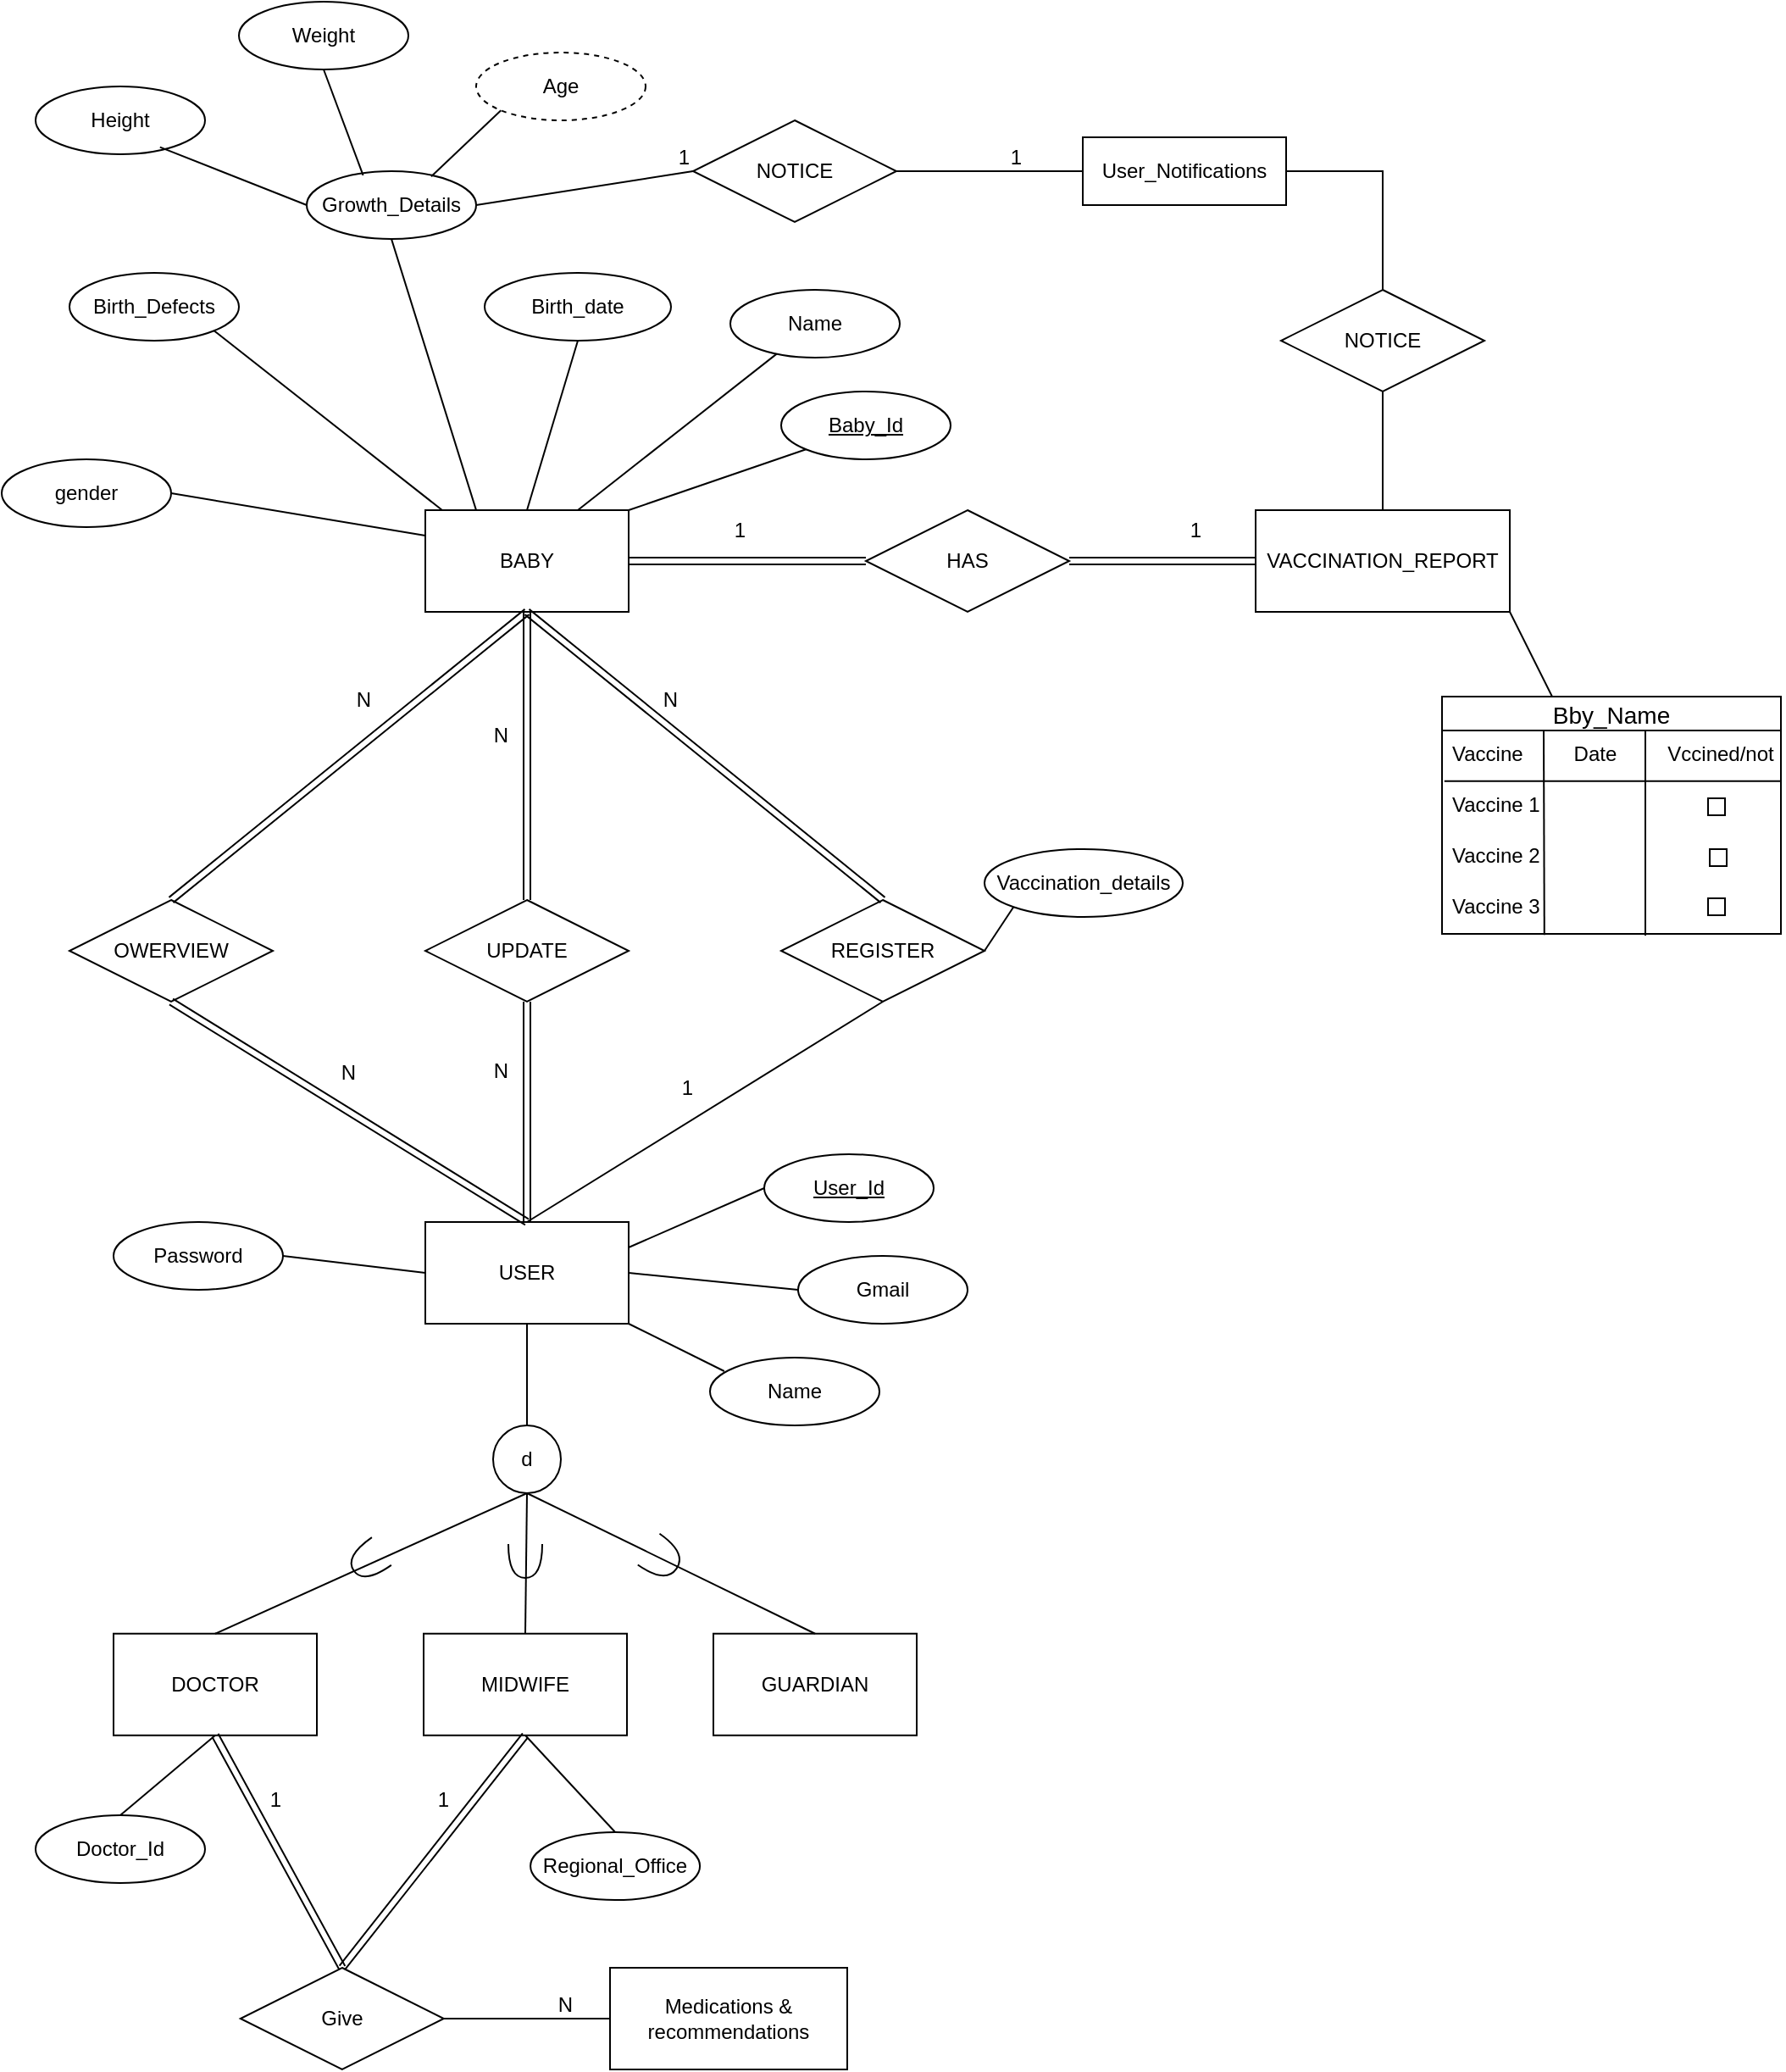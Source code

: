 <mxfile version="21.2.8" type="device">
  <diagram name="Page-1" id="CEbfPjuWwPocWXz_kCCN">
    <mxGraphModel dx="2769" dy="3613" grid="0" gridSize="10" guides="1" tooltips="1" connect="1" arrows="1" fold="1" page="0" pageScale="1" pageWidth="1169" pageHeight="1654" math="0" shadow="0">
      <root>
        <mxCell id="0" />
        <mxCell id="1" parent="0" />
        <mxCell id="tgJbi9paGbjR8tI-g3bn-1" value="USER" style="rounded=0;whiteSpace=wrap;html=1;" vertex="1" parent="1">
          <mxGeometry x="-370" y="-1480" width="120" height="60" as="geometry" />
        </mxCell>
        <mxCell id="tgJbi9paGbjR8tI-g3bn-2" value="DOCTOR" style="rounded=0;whiteSpace=wrap;html=1;" vertex="1" parent="1">
          <mxGeometry x="-554" y="-1237.13" width="120" height="60" as="geometry" />
        </mxCell>
        <mxCell id="tgJbi9paGbjR8tI-g3bn-3" value="BABY" style="rounded=0;whiteSpace=wrap;html=1;" vertex="1" parent="1">
          <mxGeometry x="-370" y="-1900" width="120" height="60" as="geometry" />
        </mxCell>
        <mxCell id="tgJbi9paGbjR8tI-g3bn-4" value="MIDWIFE" style="rounded=0;whiteSpace=wrap;html=1;" vertex="1" parent="1">
          <mxGeometry x="-371" y="-1237.13" width="120" height="60" as="geometry" />
        </mxCell>
        <mxCell id="tgJbi9paGbjR8tI-g3bn-5" value="GUARDIAN" style="rounded=0;whiteSpace=wrap;html=1;" vertex="1" parent="1">
          <mxGeometry x="-200" y="-1237.13" width="120" height="60" as="geometry" />
        </mxCell>
        <mxCell id="tgJbi9paGbjR8tI-g3bn-6" value="d" style="ellipse;whiteSpace=wrap;html=1;aspect=fixed;" vertex="1" parent="1">
          <mxGeometry x="-330" y="-1360" width="40" height="40" as="geometry" />
        </mxCell>
        <mxCell id="tgJbi9paGbjR8tI-g3bn-7" value="UPDATE" style="shape=rhombus;perimeter=rhombusPerimeter;whiteSpace=wrap;html=1;align=center;" vertex="1" parent="1">
          <mxGeometry x="-370" y="-1670" width="120" height="60" as="geometry" />
        </mxCell>
        <mxCell id="tgJbi9paGbjR8tI-g3bn-8" value="" style="endArrow=none;html=1;rounded=0;entryX=0.5;entryY=0;entryDx=0;entryDy=0;exitX=0.5;exitY=1;exitDx=0;exitDy=0;" edge="1" parent="1" source="tgJbi9paGbjR8tI-g3bn-1" target="tgJbi9paGbjR8tI-g3bn-6">
          <mxGeometry relative="1" as="geometry">
            <mxPoint x="-370" y="-1340" as="sourcePoint" />
            <mxPoint x="-210" y="-1340" as="targetPoint" />
          </mxGeometry>
        </mxCell>
        <mxCell id="tgJbi9paGbjR8tI-g3bn-9" value="" style="endArrow=none;html=1;rounded=0;exitX=0.5;exitY=1;exitDx=0;exitDy=0;entryX=0.5;entryY=0;entryDx=0;entryDy=0;" edge="1" parent="1" source="tgJbi9paGbjR8tI-g3bn-6" target="tgJbi9paGbjR8tI-g3bn-4">
          <mxGeometry relative="1" as="geometry">
            <mxPoint x="-320" y="-1250" as="sourcePoint" />
            <mxPoint x="-160" y="-1250" as="targetPoint" />
          </mxGeometry>
        </mxCell>
        <mxCell id="tgJbi9paGbjR8tI-g3bn-10" value="" style="endArrow=none;html=1;rounded=0;entryX=0.5;entryY=0;entryDx=0;entryDy=0;exitX=0.5;exitY=1;exitDx=0;exitDy=0;" edge="1" parent="1" source="tgJbi9paGbjR8tI-g3bn-6" target="tgJbi9paGbjR8tI-g3bn-5">
          <mxGeometry relative="1" as="geometry">
            <mxPoint x="-230" y="-1330" as="sourcePoint" />
            <mxPoint x="-70" y="-1330" as="targetPoint" />
            <Array as="points" />
          </mxGeometry>
        </mxCell>
        <mxCell id="tgJbi9paGbjR8tI-g3bn-11" value="" style="endArrow=none;html=1;rounded=0;exitX=0.5;exitY=1;exitDx=0;exitDy=0;entryX=0.5;entryY=0;entryDx=0;entryDy=0;" edge="1" parent="1" source="tgJbi9paGbjR8tI-g3bn-6" target="tgJbi9paGbjR8tI-g3bn-2">
          <mxGeometry relative="1" as="geometry">
            <mxPoint x="-80" y="-1250" as="sourcePoint" />
            <mxPoint x="80" y="-1250" as="targetPoint" />
          </mxGeometry>
        </mxCell>
        <mxCell id="tgJbi9paGbjR8tI-g3bn-12" value="REGISTER" style="shape=rhombus;perimeter=rhombusPerimeter;whiteSpace=wrap;html=1;align=center;" vertex="1" parent="1">
          <mxGeometry x="-160" y="-1670" width="120" height="60" as="geometry" />
        </mxCell>
        <mxCell id="tgJbi9paGbjR8tI-g3bn-13" value="" style="endArrow=none;html=1;rounded=0;entryX=0.5;entryY=1;entryDx=0;entryDy=0;exitX=0.5;exitY=0;exitDx=0;exitDy=0;" edge="1" parent="1" source="tgJbi9paGbjR8tI-g3bn-1" target="tgJbi9paGbjR8tI-g3bn-12">
          <mxGeometry relative="1" as="geometry">
            <mxPoint x="-247" y="-1330" as="sourcePoint" />
            <mxPoint x="-87" y="-1330" as="targetPoint" />
            <Array as="points" />
          </mxGeometry>
        </mxCell>
        <mxCell id="tgJbi9paGbjR8tI-g3bn-14" value="1" style="resizable=0;html=1;whiteSpace=wrap;align=right;verticalAlign=bottom;" connectable="0" vertex="1" parent="tgJbi9paGbjR8tI-g3bn-13">
          <mxGeometry x="1" relative="1" as="geometry">
            <mxPoint x="-111" y="60" as="offset" />
          </mxGeometry>
        </mxCell>
        <mxCell id="tgJbi9paGbjR8tI-g3bn-15" value="OWERVIEW" style="shape=rhombus;perimeter=rhombusPerimeter;whiteSpace=wrap;html=1;align=center;" vertex="1" parent="1">
          <mxGeometry x="-580" y="-1670" width="120" height="60" as="geometry" />
        </mxCell>
        <mxCell id="tgJbi9paGbjR8tI-g3bn-16" value="HAS" style="shape=rhombus;perimeter=rhombusPerimeter;whiteSpace=wrap;html=1;align=center;" vertex="1" parent="1">
          <mxGeometry x="-110" y="-1900" width="120" height="60" as="geometry" />
        </mxCell>
        <mxCell id="tgJbi9paGbjR8tI-g3bn-17" value="" style="shape=link;html=1;rounded=0;exitX=0.5;exitY=0;exitDx=0;exitDy=0;entryX=0.5;entryY=1;entryDx=0;entryDy=0;" edge="1" parent="1" source="tgJbi9paGbjR8tI-g3bn-12" target="tgJbi9paGbjR8tI-g3bn-3">
          <mxGeometry relative="1" as="geometry">
            <mxPoint x="-50" y="-1580" as="sourcePoint" />
            <mxPoint x="110" y="-1580" as="targetPoint" />
          </mxGeometry>
        </mxCell>
        <mxCell id="tgJbi9paGbjR8tI-g3bn-18" value="N" style="resizable=0;html=1;whiteSpace=wrap;align=right;verticalAlign=bottom;" connectable="0" vertex="1" parent="tgJbi9paGbjR8tI-g3bn-17">
          <mxGeometry x="1" relative="1" as="geometry">
            <mxPoint x="90" y="60" as="offset" />
          </mxGeometry>
        </mxCell>
        <mxCell id="tgJbi9paGbjR8tI-g3bn-19" value="Baby_Id" style="ellipse;whiteSpace=wrap;html=1;align=center;fontStyle=4;" vertex="1" parent="1">
          <mxGeometry x="-160" y="-1970" width="100" height="40" as="geometry" />
        </mxCell>
        <mxCell id="tgJbi9paGbjR8tI-g3bn-20" value="Height" style="ellipse;whiteSpace=wrap;html=1;align=center;" vertex="1" parent="1">
          <mxGeometry x="-600" y="-2150" width="100" height="40" as="geometry" />
        </mxCell>
        <mxCell id="tgJbi9paGbjR8tI-g3bn-21" value="Birth_date" style="ellipse;whiteSpace=wrap;html=1;align=center;" vertex="1" parent="1">
          <mxGeometry x="-335" y="-2040" width="110" height="40" as="geometry" />
        </mxCell>
        <mxCell id="tgJbi9paGbjR8tI-g3bn-22" value="gender" style="ellipse;whiteSpace=wrap;html=1;align=center;" vertex="1" parent="1">
          <mxGeometry x="-620" y="-1930" width="100" height="40" as="geometry" />
        </mxCell>
        <mxCell id="tgJbi9paGbjR8tI-g3bn-23" value="Weight" style="ellipse;whiteSpace=wrap;html=1;align=center;" vertex="1" parent="1">
          <mxGeometry x="-480" y="-2200" width="100" height="40" as="geometry" />
        </mxCell>
        <mxCell id="tgJbi9paGbjR8tI-g3bn-24" value="Name" style="ellipse;whiteSpace=wrap;html=1;align=center;" vertex="1" parent="1">
          <mxGeometry x="-190" y="-2030" width="100" height="40" as="geometry" />
        </mxCell>
        <mxCell id="tgJbi9paGbjR8tI-g3bn-25" value="" style="endArrow=none;html=1;rounded=0;exitX=0.75;exitY=0;exitDx=0;exitDy=0;" edge="1" parent="1" source="tgJbi9paGbjR8tI-g3bn-3" target="tgJbi9paGbjR8tI-g3bn-24">
          <mxGeometry relative="1" as="geometry">
            <mxPoint x="-210" y="-1920" as="sourcePoint" />
            <mxPoint x="-77" y="-1930" as="targetPoint" />
          </mxGeometry>
        </mxCell>
        <mxCell id="tgJbi9paGbjR8tI-g3bn-26" value="" style="endArrow=none;html=1;rounded=0;exitX=1;exitY=0;exitDx=0;exitDy=0;entryX=0;entryY=1;entryDx=0;entryDy=0;" edge="1" parent="1" source="tgJbi9paGbjR8tI-g3bn-3" target="tgJbi9paGbjR8tI-g3bn-19">
          <mxGeometry relative="1" as="geometry">
            <mxPoint x="-220" y="-1840" as="sourcePoint" />
            <mxPoint x="-60" y="-1840" as="targetPoint" />
          </mxGeometry>
        </mxCell>
        <mxCell id="tgJbi9paGbjR8tI-g3bn-27" value="" style="endArrow=none;html=1;rounded=0;exitX=0.25;exitY=0;exitDx=0;exitDy=0;entryX=0.5;entryY=1;entryDx=0;entryDy=0;" edge="1" parent="1" source="tgJbi9paGbjR8tI-g3bn-3" target="tgJbi9paGbjR8tI-g3bn-81">
          <mxGeometry relative="1" as="geometry">
            <mxPoint x="-150" y="-1740" as="sourcePoint" />
            <mxPoint x="10" y="-1740" as="targetPoint" />
          </mxGeometry>
        </mxCell>
        <mxCell id="tgJbi9paGbjR8tI-g3bn-28" value="" style="endArrow=none;html=1;rounded=0;exitX=0.5;exitY=0;exitDx=0;exitDy=0;entryX=0.5;entryY=1;entryDx=0;entryDy=0;" edge="1" parent="1" source="tgJbi9paGbjR8tI-g3bn-3" target="tgJbi9paGbjR8tI-g3bn-21">
          <mxGeometry relative="1" as="geometry">
            <mxPoint x="-150" y="-1740" as="sourcePoint" />
            <mxPoint x="10" y="-1740" as="targetPoint" />
          </mxGeometry>
        </mxCell>
        <mxCell id="tgJbi9paGbjR8tI-g3bn-29" value="" style="endArrow=none;html=1;rounded=0;exitX=0;exitY=0.25;exitDx=0;exitDy=0;entryX=1;entryY=0.5;entryDx=0;entryDy=0;" edge="1" parent="1" source="tgJbi9paGbjR8tI-g3bn-3" target="tgJbi9paGbjR8tI-g3bn-22">
          <mxGeometry relative="1" as="geometry">
            <mxPoint x="-150" y="-1740" as="sourcePoint" />
            <mxPoint x="10" y="-1740" as="targetPoint" />
          </mxGeometry>
        </mxCell>
        <mxCell id="tgJbi9paGbjR8tI-g3bn-30" value="" style="shape=link;html=1;rounded=0;exitX=0.5;exitY=1;exitDx=0;exitDy=0;entryX=0.5;entryY=0;entryDx=0;entryDy=0;" edge="1" parent="1" source="tgJbi9paGbjR8tI-g3bn-7" target="tgJbi9paGbjR8tI-g3bn-1">
          <mxGeometry relative="1" as="geometry">
            <mxPoint x="-150" y="-1740" as="sourcePoint" />
            <mxPoint x="10" y="-1740" as="targetPoint" />
          </mxGeometry>
        </mxCell>
        <mxCell id="tgJbi9paGbjR8tI-g3bn-31" value="N" style="resizable=0;html=1;whiteSpace=wrap;align=right;verticalAlign=bottom;" connectable="0" vertex="1" parent="tgJbi9paGbjR8tI-g3bn-30">
          <mxGeometry x="1" relative="1" as="geometry">
            <mxPoint x="-10" y="-81" as="offset" />
          </mxGeometry>
        </mxCell>
        <mxCell id="tgJbi9paGbjR8tI-g3bn-32" value="" style="shape=link;html=1;rounded=0;exitX=0.5;exitY=0;exitDx=0;exitDy=0;entryX=0.5;entryY=1;entryDx=0;entryDy=0;" edge="1" parent="1" source="tgJbi9paGbjR8tI-g3bn-7" target="tgJbi9paGbjR8tI-g3bn-3">
          <mxGeometry relative="1" as="geometry">
            <mxPoint x="-150" y="-1740" as="sourcePoint" />
            <mxPoint x="10" y="-1740" as="targetPoint" />
          </mxGeometry>
        </mxCell>
        <mxCell id="tgJbi9paGbjR8tI-g3bn-33" value="N" style="resizable=0;html=1;whiteSpace=wrap;align=right;verticalAlign=bottom;" connectable="0" vertex="1" parent="tgJbi9paGbjR8tI-g3bn-32">
          <mxGeometry x="1" relative="1" as="geometry">
            <mxPoint x="-10" y="81" as="offset" />
          </mxGeometry>
        </mxCell>
        <mxCell id="tgJbi9paGbjR8tI-g3bn-34" value="" style="shape=link;html=1;rounded=0;exitX=0.5;exitY=0;exitDx=0;exitDy=0;entryX=0.5;entryY=1;entryDx=0;entryDy=0;" edge="1" parent="1" source="tgJbi9paGbjR8tI-g3bn-15" target="tgJbi9paGbjR8tI-g3bn-3">
          <mxGeometry relative="1" as="geometry">
            <mxPoint x="-160" y="-1750" as="sourcePoint" />
            <mxPoint x="10" y="-1740" as="targetPoint" />
          </mxGeometry>
        </mxCell>
        <mxCell id="tgJbi9paGbjR8tI-g3bn-35" value="N" style="resizable=0;html=1;whiteSpace=wrap;align=right;verticalAlign=bottom;" connectable="0" vertex="1" parent="tgJbi9paGbjR8tI-g3bn-34">
          <mxGeometry x="1" relative="1" as="geometry">
            <mxPoint x="-90" y="60" as="offset" />
          </mxGeometry>
        </mxCell>
        <mxCell id="tgJbi9paGbjR8tI-g3bn-36" value="" style="shape=link;html=1;rounded=0;exitX=0.5;exitY=1;exitDx=0;exitDy=0;entryX=0.5;entryY=0;entryDx=0;entryDy=0;" edge="1" parent="1" source="tgJbi9paGbjR8tI-g3bn-15" target="tgJbi9paGbjR8tI-g3bn-1">
          <mxGeometry relative="1" as="geometry">
            <mxPoint x="-150" y="-1740" as="sourcePoint" />
            <mxPoint x="10" y="-1740" as="targetPoint" />
          </mxGeometry>
        </mxCell>
        <mxCell id="tgJbi9paGbjR8tI-g3bn-37" value="N" style="resizable=0;html=1;whiteSpace=wrap;align=right;verticalAlign=bottom;" connectable="0" vertex="1" parent="tgJbi9paGbjR8tI-g3bn-36">
          <mxGeometry x="1" relative="1" as="geometry">
            <mxPoint x="-100" y="-80" as="offset" />
          </mxGeometry>
        </mxCell>
        <mxCell id="tgJbi9paGbjR8tI-g3bn-38" value="VACCINATION_REPORT" style="whiteSpace=wrap;html=1;align=center;" vertex="1" parent="1">
          <mxGeometry x="120" y="-1900" width="150" height="60" as="geometry" />
        </mxCell>
        <mxCell id="tgJbi9paGbjR8tI-g3bn-39" value="Vaccination_details" style="ellipse;whiteSpace=wrap;html=1;align=center;" vertex="1" parent="1">
          <mxGeometry x="-40" y="-1700" width="117" height="40" as="geometry" />
        </mxCell>
        <mxCell id="tgJbi9paGbjR8tI-g3bn-40" value="" style="shape=link;html=1;rounded=0;exitX=1;exitY=0.5;exitDx=0;exitDy=0;entryX=0;entryY=0.5;entryDx=0;entryDy=0;" edge="1" parent="1" source="tgJbi9paGbjR8tI-g3bn-3" target="tgJbi9paGbjR8tI-g3bn-16">
          <mxGeometry relative="1" as="geometry">
            <mxPoint x="-150" y="-1740" as="sourcePoint" />
            <mxPoint x="-120" y="-1870" as="targetPoint" />
          </mxGeometry>
        </mxCell>
        <mxCell id="tgJbi9paGbjR8tI-g3bn-41" value="1" style="resizable=0;html=1;whiteSpace=wrap;align=right;verticalAlign=bottom;" connectable="0" vertex="1" parent="tgJbi9paGbjR8tI-g3bn-40">
          <mxGeometry x="1" relative="1" as="geometry">
            <mxPoint x="-70" y="-10" as="offset" />
          </mxGeometry>
        </mxCell>
        <mxCell id="tgJbi9paGbjR8tI-g3bn-42" value="" style="endArrow=none;html=1;rounded=0;exitX=1;exitY=0.5;exitDx=0;exitDy=0;entryX=0;entryY=1;entryDx=0;entryDy=0;" edge="1" parent="1" source="tgJbi9paGbjR8tI-g3bn-12" target="tgJbi9paGbjR8tI-g3bn-39">
          <mxGeometry relative="1" as="geometry">
            <mxPoint x="-150" y="-1740" as="sourcePoint" />
            <mxPoint x="10" y="-1740" as="targetPoint" />
          </mxGeometry>
        </mxCell>
        <mxCell id="tgJbi9paGbjR8tI-g3bn-43" value="" style="shape=link;html=1;rounded=0;exitX=1;exitY=0.5;exitDx=0;exitDy=0;" edge="1" parent="1" source="tgJbi9paGbjR8tI-g3bn-16">
          <mxGeometry relative="1" as="geometry">
            <mxPoint x="-150" y="-1740" as="sourcePoint" />
            <mxPoint x="120" y="-1870" as="targetPoint" />
          </mxGeometry>
        </mxCell>
        <mxCell id="tgJbi9paGbjR8tI-g3bn-44" value="1" style="resizable=0;html=1;whiteSpace=wrap;align=right;verticalAlign=bottom;" connectable="0" vertex="1" parent="tgJbi9paGbjR8tI-g3bn-43">
          <mxGeometry x="1" relative="1" as="geometry">
            <mxPoint x="-31" y="-10" as="offset" />
          </mxGeometry>
        </mxCell>
        <mxCell id="tgJbi9paGbjR8tI-g3bn-45" value="Name" style="ellipse;whiteSpace=wrap;html=1;align=center;" vertex="1" parent="1">
          <mxGeometry x="-202" y="-1400" width="100" height="40" as="geometry" />
        </mxCell>
        <mxCell id="tgJbi9paGbjR8tI-g3bn-46" value="User_Id" style="ellipse;whiteSpace=wrap;html=1;align=center;fontStyle=4;" vertex="1" parent="1">
          <mxGeometry x="-170" y="-1520" width="100" height="40" as="geometry" />
        </mxCell>
        <mxCell id="tgJbi9paGbjR8tI-g3bn-47" value="Age" style="ellipse;whiteSpace=wrap;html=1;align=center;dashed=1;" vertex="1" parent="1">
          <mxGeometry x="-340" y="-2170" width="100" height="40" as="geometry" />
        </mxCell>
        <mxCell id="tgJbi9paGbjR8tI-g3bn-48" value="Gmail" style="ellipse;whiteSpace=wrap;html=1;align=center;" vertex="1" parent="1">
          <mxGeometry x="-150" y="-1460" width="100" height="40" as="geometry" />
        </mxCell>
        <mxCell id="tgJbi9paGbjR8tI-g3bn-49" value="Password" style="ellipse;whiteSpace=wrap;html=1;align=center;" vertex="1" parent="1">
          <mxGeometry x="-554" y="-1480" width="100" height="40" as="geometry" />
        </mxCell>
        <mxCell id="tgJbi9paGbjR8tI-g3bn-50" value="" style="endArrow=none;html=1;rounded=0;entryX=0.084;entryY=0.2;entryDx=0;entryDy=0;exitX=1;exitY=1;exitDx=0;exitDy=0;entryPerimeter=0;" edge="1" parent="1" source="tgJbi9paGbjR8tI-g3bn-1" target="tgJbi9paGbjR8tI-g3bn-45">
          <mxGeometry relative="1" as="geometry">
            <mxPoint x="-310" y="-1430" as="sourcePoint" />
            <mxPoint x="-150" y="-1430" as="targetPoint" />
          </mxGeometry>
        </mxCell>
        <mxCell id="tgJbi9paGbjR8tI-g3bn-51" value="" style="endArrow=none;html=1;rounded=0;entryX=0;entryY=0.5;entryDx=0;entryDy=0;exitX=1;exitY=0.5;exitDx=0;exitDy=0;" edge="1" parent="1" source="tgJbi9paGbjR8tI-g3bn-1" target="tgJbi9paGbjR8tI-g3bn-48">
          <mxGeometry relative="1" as="geometry">
            <mxPoint x="-310" y="-1430" as="sourcePoint" />
            <mxPoint x="-150" y="-1430" as="targetPoint" />
          </mxGeometry>
        </mxCell>
        <mxCell id="tgJbi9paGbjR8tI-g3bn-52" value="" style="endArrow=none;html=1;rounded=0;entryX=0;entryY=0.5;entryDx=0;entryDy=0;exitX=1;exitY=0.25;exitDx=0;exitDy=0;" edge="1" parent="1" source="tgJbi9paGbjR8tI-g3bn-1" target="tgJbi9paGbjR8tI-g3bn-46">
          <mxGeometry relative="1" as="geometry">
            <mxPoint x="-310" y="-1430" as="sourcePoint" />
            <mxPoint x="-150" y="-1430" as="targetPoint" />
          </mxGeometry>
        </mxCell>
        <mxCell id="tgJbi9paGbjR8tI-g3bn-53" value="" style="endArrow=none;html=1;rounded=0;exitX=1;exitY=0.5;exitDx=0;exitDy=0;entryX=0;entryY=0.5;entryDx=0;entryDy=0;" edge="1" parent="1" source="tgJbi9paGbjR8tI-g3bn-49" target="tgJbi9paGbjR8tI-g3bn-1">
          <mxGeometry relative="1" as="geometry">
            <mxPoint x="-310" y="-1430" as="sourcePoint" />
            <mxPoint x="-150" y="-1430" as="targetPoint" />
          </mxGeometry>
        </mxCell>
        <mxCell id="tgJbi9paGbjR8tI-g3bn-54" value="Doctor_Id" style="ellipse;whiteSpace=wrap;html=1;align=center;" vertex="1" parent="1">
          <mxGeometry x="-600" y="-1130" width="100" height="40" as="geometry" />
        </mxCell>
        <mxCell id="tgJbi9paGbjR8tI-g3bn-55" value="Regional_Office" style="ellipse;whiteSpace=wrap;html=1;align=center;" vertex="1" parent="1">
          <mxGeometry x="-307.95" y="-1120" width="100" height="40" as="geometry" />
        </mxCell>
        <mxCell id="tgJbi9paGbjR8tI-g3bn-56" value="" style="endArrow=none;html=1;rounded=0;entryX=0.5;entryY=1;entryDx=0;entryDy=0;exitX=0.5;exitY=0;exitDx=0;exitDy=0;" edge="1" parent="1" source="tgJbi9paGbjR8tI-g3bn-55" target="tgJbi9paGbjR8tI-g3bn-4">
          <mxGeometry relative="1" as="geometry">
            <mxPoint x="-370" y="-1130" as="sourcePoint" />
            <mxPoint x="-210" y="-1130" as="targetPoint" />
          </mxGeometry>
        </mxCell>
        <mxCell id="tgJbi9paGbjR8tI-g3bn-57" value="" style="endArrow=none;html=1;rounded=0;exitX=0.5;exitY=1;exitDx=0;exitDy=0;entryX=0.5;entryY=0;entryDx=0;entryDy=0;" edge="1" parent="1" source="tgJbi9paGbjR8tI-g3bn-2" target="tgJbi9paGbjR8tI-g3bn-54">
          <mxGeometry relative="1" as="geometry">
            <mxPoint x="-370" y="-1130" as="sourcePoint" />
            <mxPoint x="-210" y="-1130" as="targetPoint" />
          </mxGeometry>
        </mxCell>
        <mxCell id="tgJbi9paGbjR8tI-g3bn-58" value="Bby_Name" style="swimlane;fontStyle=0;childLayout=stackLayout;horizontal=1;startSize=20;horizontalStack=0;resizeParent=1;resizeParentMax=0;resizeLast=0;collapsible=1;marginBottom=0;align=center;fontSize=14;" vertex="1" parent="1">
          <mxGeometry x="230" y="-1790" width="200" height="140" as="geometry">
            <mxRectangle x="270" y="-1760" width="60" height="30" as="alternateBounds" />
          </mxGeometry>
        </mxCell>
        <mxCell id="tgJbi9paGbjR8tI-g3bn-59" value="Vaccine&amp;nbsp; &amp;nbsp; &amp;nbsp; &amp;nbsp; &amp;nbsp;Date&amp;nbsp; &amp;nbsp; &amp;nbsp; &amp;nbsp; &amp;nbsp;Vccined/not" style="text;strokeColor=none;fillColor=none;spacingLeft=4;spacingRight=4;overflow=hidden;rotatable=0;points=[[0,0.5],[1,0.5]];portConstraint=eastwest;fontSize=12;whiteSpace=wrap;html=1;" vertex="1" parent="tgJbi9paGbjR8tI-g3bn-58">
          <mxGeometry y="20" width="200" height="30" as="geometry" />
        </mxCell>
        <mxCell id="tgJbi9paGbjR8tI-g3bn-60" value="" style="endArrow=none;html=1;rounded=0;entryX=0.302;entryY=1.021;entryDx=0;entryDy=0;entryPerimeter=0;" edge="1" parent="tgJbi9paGbjR8tI-g3bn-58">
          <mxGeometry relative="1" as="geometry">
            <mxPoint x="120" y="20" as="sourcePoint" />
            <mxPoint x="120" y="141" as="targetPoint" />
          </mxGeometry>
        </mxCell>
        <mxCell id="tgJbi9paGbjR8tI-g3bn-61" value="" style="endArrow=none;html=1;rounded=0;exitX=0.007;exitY=0.994;exitDx=0;exitDy=0;exitPerimeter=0;entryX=1.001;entryY=0.994;entryDx=0;entryDy=0;entryPerimeter=0;" edge="1" parent="tgJbi9paGbjR8tI-g3bn-58" source="tgJbi9paGbjR8tI-g3bn-59" target="tgJbi9paGbjR8tI-g3bn-59">
          <mxGeometry relative="1" as="geometry">
            <mxPoint x="30" y="49" as="sourcePoint" />
            <mxPoint x="190" y="49" as="targetPoint" />
          </mxGeometry>
        </mxCell>
        <mxCell id="tgJbi9paGbjR8tI-g3bn-62" value="Vaccine 1" style="text;strokeColor=none;fillColor=none;spacingLeft=4;spacingRight=4;overflow=hidden;rotatable=0;points=[[0,0.5],[1,0.5]];portConstraint=eastwest;fontSize=12;whiteSpace=wrap;html=1;" vertex="1" parent="tgJbi9paGbjR8tI-g3bn-58">
          <mxGeometry y="50" width="200" height="30" as="geometry" />
        </mxCell>
        <mxCell id="tgJbi9paGbjR8tI-g3bn-63" value="Vaccine 2" style="text;strokeColor=none;fillColor=none;spacingLeft=4;spacingRight=4;overflow=hidden;rotatable=0;points=[[0,0.5],[1,0.5]];portConstraint=eastwest;fontSize=12;whiteSpace=wrap;html=1;" vertex="1" parent="tgJbi9paGbjR8tI-g3bn-58">
          <mxGeometry y="80" width="200" height="30" as="geometry" />
        </mxCell>
        <mxCell id="tgJbi9paGbjR8tI-g3bn-64" value="Vaccine 3" style="text;strokeColor=none;fillColor=none;spacingLeft=4;spacingRight=4;overflow=hidden;rotatable=0;points=[[0,0.5],[1,0.5]];portConstraint=eastwest;fontSize=12;whiteSpace=wrap;html=1;" vertex="1" parent="tgJbi9paGbjR8tI-g3bn-58">
          <mxGeometry y="110" width="200" height="30" as="geometry" />
        </mxCell>
        <mxCell id="tgJbi9paGbjR8tI-g3bn-65" value="" style="endArrow=none;html=1;rounded=0;entryX=0.302;entryY=1.021;entryDx=0;entryDy=0;entryPerimeter=0;" edge="1" parent="tgJbi9paGbjR8tI-g3bn-58" target="tgJbi9paGbjR8tI-g3bn-64">
          <mxGeometry relative="1" as="geometry">
            <mxPoint x="60" y="20" as="sourcePoint" />
            <mxPoint x="230" y="120" as="targetPoint" />
          </mxGeometry>
        </mxCell>
        <mxCell id="tgJbi9paGbjR8tI-g3bn-66" value="" style="shape=requiredInterface;html=1;verticalLabelPosition=bottom;sketch=0;direction=west;rotation=-35;" vertex="1" parent="1">
          <mxGeometry x="-414" y="-1290" width="20" height="20" as="geometry" />
        </mxCell>
        <mxCell id="tgJbi9paGbjR8tI-g3bn-67" value="" style="shape=requiredInterface;html=1;verticalLabelPosition=bottom;sketch=0;direction=west;rotation=-90;" vertex="1" parent="1">
          <mxGeometry x="-321" y="-1290" width="20" height="20" as="geometry" />
        </mxCell>
        <mxCell id="tgJbi9paGbjR8tI-g3bn-68" value="" style="shape=requiredInterface;html=1;verticalLabelPosition=bottom;sketch=0;direction=west;rotation=-145;" vertex="1" parent="1">
          <mxGeometry x="-240" y="-1292.41" width="20" height="22.41" as="geometry" />
        </mxCell>
        <mxCell id="tgJbi9paGbjR8tI-g3bn-69" value="" style="verticalLabelPosition=bottom;verticalAlign=top;html=1;shape=mxgraph.basic.rect;fillColor2=none;strokeWidth=1;size=1.7;indent=5;" vertex="1" parent="1">
          <mxGeometry x="387" y="-1730" width="10" height="10" as="geometry" />
        </mxCell>
        <mxCell id="tgJbi9paGbjR8tI-g3bn-70" value="" style="verticalLabelPosition=bottom;verticalAlign=top;html=1;shape=mxgraph.basic.rect;fillColor2=none;strokeWidth=1;size=1.7;indent=5;" vertex="1" parent="1">
          <mxGeometry x="387" y="-1671" width="10" height="10" as="geometry" />
        </mxCell>
        <mxCell id="tgJbi9paGbjR8tI-g3bn-71" value="" style="verticalLabelPosition=bottom;verticalAlign=top;html=1;shape=mxgraph.basic.rect;fillColor2=none;strokeWidth=1;size=1.7;indent=5;" vertex="1" parent="1">
          <mxGeometry x="388" y="-1700" width="10" height="10" as="geometry" />
        </mxCell>
        <mxCell id="tgJbi9paGbjR8tI-g3bn-72" value="" style="endArrow=none;html=1;rounded=0;exitX=1;exitY=1;exitDx=0;exitDy=0;" edge="1" parent="1" source="tgJbi9paGbjR8tI-g3bn-38" target="tgJbi9paGbjR8tI-g3bn-58">
          <mxGeometry relative="1" as="geometry">
            <mxPoint x="340" y="-1730" as="sourcePoint" />
            <mxPoint x="500" y="-1730" as="targetPoint" />
          </mxGeometry>
        </mxCell>
        <mxCell id="tgJbi9paGbjR8tI-g3bn-73" value="Give" style="shape=rhombus;perimeter=rhombusPerimeter;whiteSpace=wrap;html=1;align=center;" vertex="1" parent="1">
          <mxGeometry x="-479.1" y="-1040" width="120" height="60" as="geometry" />
        </mxCell>
        <mxCell id="tgJbi9paGbjR8tI-g3bn-74" value="" style="shape=link;html=1;rounded=0;exitX=0.5;exitY=0;exitDx=0;exitDy=0;entryX=0.5;entryY=1;entryDx=0;entryDy=0;" edge="1" parent="1" source="tgJbi9paGbjR8tI-g3bn-73" target="tgJbi9paGbjR8tI-g3bn-2">
          <mxGeometry relative="1" as="geometry">
            <mxPoint x="-410" y="-950" as="sourcePoint" />
            <mxPoint x="-510" y="-1080" as="targetPoint" />
          </mxGeometry>
        </mxCell>
        <mxCell id="tgJbi9paGbjR8tI-g3bn-75" value="1" style="resizable=0;html=1;whiteSpace=wrap;align=right;verticalAlign=bottom;" connectable="0" vertex="1" parent="tgJbi9paGbjR8tI-g3bn-74">
          <mxGeometry x="1" relative="1" as="geometry">
            <mxPoint x="41" y="47" as="offset" />
          </mxGeometry>
        </mxCell>
        <mxCell id="tgJbi9paGbjR8tI-g3bn-76" value="" style="shape=link;html=1;rounded=0;exitX=0.5;exitY=0;exitDx=0;exitDy=0;entryX=0.5;entryY=1;entryDx=0;entryDy=0;" edge="1" parent="1" source="tgJbi9paGbjR8tI-g3bn-73" target="tgJbi9paGbjR8tI-g3bn-4">
          <mxGeometry relative="1" as="geometry">
            <mxPoint x="-440" y="-920" as="sourcePoint" />
            <mxPoint x="-340" y="-1070" as="targetPoint" />
          </mxGeometry>
        </mxCell>
        <mxCell id="tgJbi9paGbjR8tI-g3bn-77" value="1" style="resizable=0;html=1;whiteSpace=wrap;align=right;verticalAlign=bottom;" connectable="0" vertex="1" parent="tgJbi9paGbjR8tI-g3bn-76">
          <mxGeometry x="1" relative="1" as="geometry">
            <mxPoint x="-43" y="47" as="offset" />
          </mxGeometry>
        </mxCell>
        <mxCell id="tgJbi9paGbjR8tI-g3bn-78" value="Medications &amp;amp; recommendations" style="whiteSpace=wrap;html=1;align=center;" vertex="1" parent="1">
          <mxGeometry x="-261" y="-1040" width="140" height="60" as="geometry" />
        </mxCell>
        <mxCell id="tgJbi9paGbjR8tI-g3bn-79" value="" style="endArrow=none;html=1;rounded=0;exitX=1;exitY=0.5;exitDx=0;exitDy=0;entryX=0;entryY=0.5;entryDx=0;entryDy=0;" edge="1" parent="1" source="tgJbi9paGbjR8tI-g3bn-73" target="tgJbi9paGbjR8tI-g3bn-78">
          <mxGeometry relative="1" as="geometry">
            <mxPoint x="-270" y="-950" as="sourcePoint" />
            <mxPoint x="-110" y="-950" as="targetPoint" />
          </mxGeometry>
        </mxCell>
        <mxCell id="tgJbi9paGbjR8tI-g3bn-80" value="N" style="resizable=0;html=1;whiteSpace=wrap;align=right;verticalAlign=bottom;" connectable="0" vertex="1" parent="tgJbi9paGbjR8tI-g3bn-79">
          <mxGeometry x="1" relative="1" as="geometry">
            <mxPoint x="-20" as="offset" />
          </mxGeometry>
        </mxCell>
        <mxCell id="tgJbi9paGbjR8tI-g3bn-81" value="Growth_Details" style="ellipse;whiteSpace=wrap;html=1;align=center;" vertex="1" parent="1">
          <mxGeometry x="-440" y="-2100" width="100" height="40" as="geometry" />
        </mxCell>
        <mxCell id="tgJbi9paGbjR8tI-g3bn-82" value="" style="endArrow=none;html=1;rounded=0;exitX=0.735;exitY=0.079;exitDx=0;exitDy=0;entryX=0;entryY=1;entryDx=0;entryDy=0;exitPerimeter=0;" edge="1" parent="1" source="tgJbi9paGbjR8tI-g3bn-81" target="tgJbi9paGbjR8tI-g3bn-47">
          <mxGeometry relative="1" as="geometry">
            <mxPoint x="-270" y="-1970" as="sourcePoint" />
            <mxPoint x="-110" y="-1970" as="targetPoint" />
          </mxGeometry>
        </mxCell>
        <mxCell id="tgJbi9paGbjR8tI-g3bn-83" value="" style="endArrow=none;html=1;rounded=0;exitX=0.333;exitY=0.06;exitDx=0;exitDy=0;entryX=0.5;entryY=1;entryDx=0;entryDy=0;exitPerimeter=0;" edge="1" parent="1" source="tgJbi9paGbjR8tI-g3bn-81" target="tgJbi9paGbjR8tI-g3bn-23">
          <mxGeometry relative="1" as="geometry">
            <mxPoint x="-280" y="-1970" as="sourcePoint" />
            <mxPoint x="-120" y="-1970" as="targetPoint" />
          </mxGeometry>
        </mxCell>
        <mxCell id="tgJbi9paGbjR8tI-g3bn-84" value="" style="endArrow=none;html=1;rounded=0;exitX=0;exitY=0.5;exitDx=0;exitDy=0;entryX=0.734;entryY=0.896;entryDx=0;entryDy=0;entryPerimeter=0;" edge="1" parent="1" source="tgJbi9paGbjR8tI-g3bn-81" target="tgJbi9paGbjR8tI-g3bn-20">
          <mxGeometry relative="1" as="geometry">
            <mxPoint x="-280" y="-1970" as="sourcePoint" />
            <mxPoint x="-120" y="-1970" as="targetPoint" />
          </mxGeometry>
        </mxCell>
        <mxCell id="tgJbi9paGbjR8tI-g3bn-85" value="User_Notifications" style="whiteSpace=wrap;html=1;align=center;" vertex="1" parent="1">
          <mxGeometry x="18" y="-2120" width="120" height="40" as="geometry" />
        </mxCell>
        <mxCell id="tgJbi9paGbjR8tI-g3bn-86" value="NOTICE" style="shape=rhombus;perimeter=rhombusPerimeter;whiteSpace=wrap;html=1;align=center;" vertex="1" parent="1">
          <mxGeometry x="-212" y="-2130" width="120" height="60" as="geometry" />
        </mxCell>
        <mxCell id="tgJbi9paGbjR8tI-g3bn-87" value="NOTICE" style="shape=rhombus;perimeter=rhombusPerimeter;whiteSpace=wrap;html=1;align=center;" vertex="1" parent="1">
          <mxGeometry x="135" y="-2030" width="120" height="60" as="geometry" />
        </mxCell>
        <mxCell id="tgJbi9paGbjR8tI-g3bn-88" value="" style="endArrow=none;html=1;rounded=0;exitX=1;exitY=0.5;exitDx=0;exitDy=0;entryX=0;entryY=0.5;entryDx=0;entryDy=0;" edge="1" parent="1" source="tgJbi9paGbjR8tI-g3bn-86" target="tgJbi9paGbjR8tI-g3bn-85">
          <mxGeometry relative="1" as="geometry">
            <mxPoint x="-70" y="-2110" as="sourcePoint" />
            <mxPoint x="110" y="-1890" as="targetPoint" />
          </mxGeometry>
        </mxCell>
        <mxCell id="tgJbi9paGbjR8tI-g3bn-89" value="1" style="resizable=0;html=1;whiteSpace=wrap;align=right;verticalAlign=bottom;" connectable="0" vertex="1" parent="tgJbi9paGbjR8tI-g3bn-88">
          <mxGeometry x="1" relative="1" as="geometry">
            <mxPoint x="-35" as="offset" />
          </mxGeometry>
        </mxCell>
        <mxCell id="tgJbi9paGbjR8tI-g3bn-90" value="" style="endArrow=none;html=1;rounded=0;exitX=1;exitY=0.5;exitDx=0;exitDy=0;entryX=0;entryY=0.5;entryDx=0;entryDy=0;" edge="1" parent="1" source="tgJbi9paGbjR8tI-g3bn-81" target="tgJbi9paGbjR8tI-g3bn-86">
          <mxGeometry relative="1" as="geometry">
            <mxPoint x="-342.95" y="-2070" as="sourcePoint" />
            <mxPoint x="-182.95" y="-2070" as="targetPoint" />
          </mxGeometry>
        </mxCell>
        <mxCell id="tgJbi9paGbjR8tI-g3bn-91" value="1" style="resizable=0;html=1;whiteSpace=wrap;align=right;verticalAlign=bottom;" connectable="0" vertex="1" parent="tgJbi9paGbjR8tI-g3bn-90">
          <mxGeometry x="1" relative="1" as="geometry" />
        </mxCell>
        <mxCell id="tgJbi9paGbjR8tI-g3bn-92" value="" style="endArrow=none;html=1;rounded=0;exitX=1;exitY=0.5;exitDx=0;exitDy=0;entryX=0.5;entryY=0;entryDx=0;entryDy=0;" edge="1" parent="1" source="tgJbi9paGbjR8tI-g3bn-85" target="tgJbi9paGbjR8tI-g3bn-87">
          <mxGeometry relative="1" as="geometry">
            <mxPoint x="-50" y="-1890" as="sourcePoint" />
            <mxPoint x="110" y="-1890" as="targetPoint" />
            <Array as="points">
              <mxPoint x="195" y="-2100" />
            </Array>
          </mxGeometry>
        </mxCell>
        <mxCell id="tgJbi9paGbjR8tI-g3bn-93" value="" style="endArrow=none;html=1;rounded=0;exitX=0.5;exitY=1;exitDx=0;exitDy=0;entryX=0.5;entryY=0;entryDx=0;entryDy=0;" edge="1" parent="1" source="tgJbi9paGbjR8tI-g3bn-87" target="tgJbi9paGbjR8tI-g3bn-38">
          <mxGeometry relative="1" as="geometry">
            <mxPoint x="-50" y="-1890" as="sourcePoint" />
            <mxPoint x="110" y="-1890" as="targetPoint" />
          </mxGeometry>
        </mxCell>
        <mxCell id="tgJbi9paGbjR8tI-g3bn-94" value="Birth_Defects" style="ellipse;whiteSpace=wrap;html=1;align=center;" vertex="1" parent="1">
          <mxGeometry x="-580" y="-2040" width="100" height="40" as="geometry" />
        </mxCell>
        <mxCell id="tgJbi9paGbjR8tI-g3bn-95" value="" style="endArrow=none;html=1;rounded=0;exitX=1;exitY=1;exitDx=0;exitDy=0;entryX=0.083;entryY=0;entryDx=0;entryDy=0;entryPerimeter=0;" edge="1" parent="1" source="tgJbi9paGbjR8tI-g3bn-94" target="tgJbi9paGbjR8tI-g3bn-3">
          <mxGeometry relative="1" as="geometry">
            <mxPoint x="-430" y="-1810" as="sourcePoint" />
            <mxPoint x="-370" y="-1900" as="targetPoint" />
          </mxGeometry>
        </mxCell>
      </root>
    </mxGraphModel>
  </diagram>
</mxfile>
